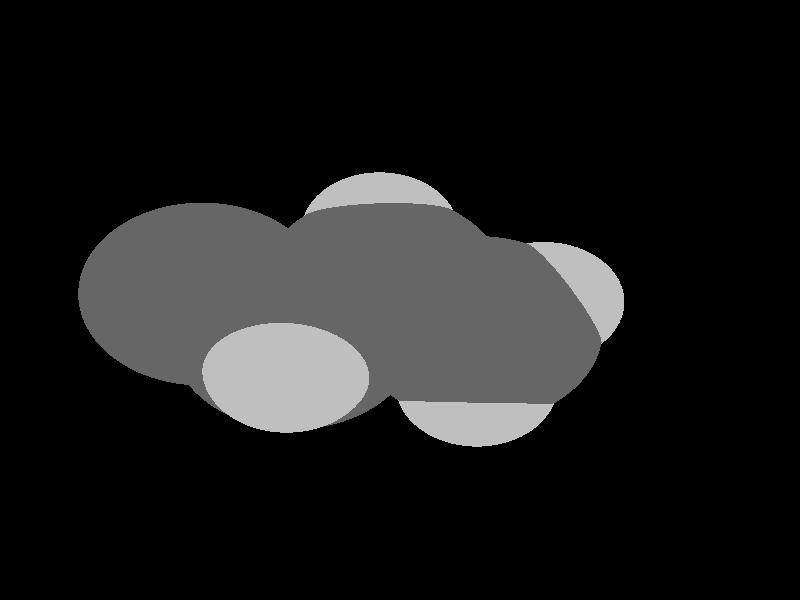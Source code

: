 global_settings {
	ambient_light rgb <0.200000002980232, 0.200000002980232, 0.200000002980232>
	max_trace_level 15
}

background { color rgb <0,0,0> }

camera {
	perspective
	location <-1.69543714105402, 14.0155837502395, -11.2326780890345>
	angle 40
	up <-0.0933716976408256, -0.719918149359635, -0.687749652346164>
	right <0.992249392007106, -0.124172285173741, -0.00473155960114669> * 1
	direction <-0.081993110327627, -0.682860968146027, 0.725932523063592> }

light_source {
	<55.2432275750079, 5.42461065903469, -82.557678851655>
	color rgb <1, 1, 1>
	fade_distance 136.330246093814
	fade_power 0
	spotlight
	area_light <20, 0, 0>, <0, 0, 20>, 20, 20
	circular
	orient
	point_at <-55.2432275750079, -5.42461065903469, 82.557678851655>
}

light_source {
	<-61.3592627583211, -50.8535914589581, -7.81671545852326>
	color rgb <0.300000011920929, 0.300000011920929, 0.300000011920929> shadowless
	fade_distance 136.330246093814
	fade_power 0
	parallel
	point_at <61.3592627583211, 50.8535914589581, 7.81671545852326>
}

#default {
	finish {ambient 0.5 diffuse 1 specular 0.2 roughness .01 metallic 1}
}

union {
cylinder {
	<-1.87860157915199, 4.00428020379986, 0.183726147368216>, 	<-2.56410157915199, 3.75128020379986, -0.0262738526317837>, 0.075
	pigment { rgbt <0.400000005960464, 0.400000005960464, 0.400000005960464, 0> }
}
cylinder {
	<-1.78139842084801, 3.84171979620014, 0.0622738526317837>, 	<-2.46689842084801, 3.58871979620014, -0.147726147368216>, 0.075
	pigment { rgbt <0.400000005960464, 0.400000005960464, 0.400000005960464, 0> }
}
cylinder {
	<-2.56410157915199, 3.75128020379986, -0.0262738526317837>, 	<-3.24960157915199, 3.49828020379986, -0.236273852631784>, 0.075
	pigment { rgbt <0.400000005960464, 0.400000005960464, 0.400000005960464, 0> }
}
cylinder {
	<-2.46689842084801, 3.58871979620014, -0.147726147368216>, 	<-3.15239842084801, 3.33571979620014, -0.357726147368216>, 0.075
	pigment { rgbt <0.400000005960464, 0.400000005960464, 0.400000005960464, 0> }
}
cylinder {
	<-3.201, 3.417, -0.297>, 	<-3.7605, 3.837, 0.00950000000000001>, 0.075
	pigment { rgbt <0.400000005960464, 0.400000005960464, 0.400000005960464, 0> }
}
cylinder {
	<-3.7605, 3.837, 0.00950000000000001>, 	<-4.32, 4.257, 0.316>, 0.075
	pigment { rgbt <0.400000005960464, 0.400000005960464, 0.400000005960464, 0> }
}
cylinder {
	<-4.32, 4.257, 0.316>, 	<-5.005, 4.0045, 0.105>, 0.075
	pigment { rgbt <0.400000005960464, 0.400000005960464, 0.400000005960464, 0> }
}
cylinder {
	<-5.005, 4.0045, 0.105>, 	<-5.69, 3.752, -0.106>, 0.075
	pigment { rgbt <0.400000005960464, 0.400000005960464, 0.400000005960464, 0> }
}
cylinder {
	<-1.83, 3.923, 0.123>, 	<-1.30408363882092, 3.63035569808988, -0.0871845465387316>, 0.075
	pigment { rgbt <0.400000005960464, 0.400000005960464, 0.400000005960464, 0> }
}
cylinder {
	<-1.30408363882092, 3.63035569808988, -0.0871845465387316>, 	<-0.978634220020683, 3.44926051831962, -0.217251689455641>, 0.075
	pigment { rgbt <0.75, 0.75, 0.75, 0> }
}
cylinder {
	<-1.83, 3.923, 0.123>, 	<-1.78111670834037, 4.42778771863979, 0.50927196753965>, 0.075
	pigment { rgbt <0.400000005960464, 0.400000005960464, 0.400000005960464, 0> }
}
cylinder {
	<-1.78111670834037, 4.42778771863979, 0.50927196753965>, 	<-1.7508665772663, 4.74016223629218, 0.748306149805363>, 0.075
	pigment { rgbt <0.75, 0.75, 0.75, 0> }
}
cylinder {
	<-3.201, 3.417, -0.297>, 	<-3.2967940218837, 2.91703797258383, -0.680754773928956>, 0.075
	pigment { rgbt <0.400000005960464, 0.400000005960464, 0.400000005960464, 0> }
}
cylinder {
	<-3.2967940218837, 2.91703797258383, -0.680754773928956>, 	<-3.35607361660231, 2.6076497062063, -0.918231257560286>, 0.075
	pigment { rgbt <0.75, 0.75, 0.75, 0> }
}
cylinder {
	<-4.32, 4.257, 0.316>, 	<-4.25200869961037, 4.87949252998656, 0.118838941009483>, 0.075
	pigment { rgbt <0.400000005960464, 0.400000005960464, 0.400000005960464, 0> }
}
cylinder {
	<-4.25200869961037, 4.87949252998656, 0.118838941009483>, 	<-4.20918401916693, 5.27157274498951, -0.0053439956128758>, 0.075
	pigment { rgbt <0.75, 0.75, 0.75, 0> }
}
cylinder {
	<-4.32, 4.257, 0.316>, 	<-4.27641886662141, 4.21291910072136, 0.9695669890166>, 0.075
	pigment { rgbt <0.400000005960464, 0.400000005960464, 0.400000005960464, 0> }
}
cylinder {
	<-4.27641886662141, 4.21291910072136, 0.9695669890166>, 	<-4.24896905907831, 4.18515451298073, 1.38121961652363>, 0.075
	pigment { rgbt <0.75, 0.75, 0.75, 0> }
}
sphere {
	<-1.83, 3.923, 0.123>, 0.4104
	pigment { rgbt <0.400000005960464, 0.400000005960464, 0.400000005960464,0> }
}
sphere {
	<-3.201, 3.417, -0.297>, 0.4104
	pigment { rgbt <0.400000005960464, 0.400000005960464, 0.400000005960464,0> }
}
sphere {
	<-4.32, 4.257, 0.316>, 0.4104
	pigment { rgbt <0.400000005960464, 0.400000005960464, 0.400000005960464,0> }
}
sphere {
	<-5.69, 3.752, -0.106>, 0.4104
	pigment { rgbt <0.400000005960464, 0.400000005960464, 0.400000005960464,0> }
}
sphere {
	<-0.978634220020683, 3.44926051831962, -0.217251689455641>, 0.1674
	pigment { rgbt <0.75, 0.75, 0.75,0> }
}
sphere {
	<-1.7508665772663, 4.74016223629218, 0.748306149805363>, 0.1674
	pigment { rgbt <0.75, 0.75, 0.75,0> }
}
sphere {
	<-3.35607361660231, 2.6076497062063, -0.918231257560286>, 0.1674
	pigment { rgbt <0.75, 0.75, 0.75,0> }
}
sphere {
	<-4.20918401916693, 5.27157274498951, -0.0053439956128758>, 0.1674
	pigment { rgbt <0.75, 0.75, 0.75,0> }
}
sphere {
	<-4.24896905907831, 4.18515451298073, 1.38121961652363>, 0.1674
	pigment { rgbt <0.75, 0.75, 0.75,0> }
}
}
merge {
}
union {
}
merge {
sphere {
	<-1.83, 3.923, 0.123>, 1.69983
	pigment { rgbt <0, 0, 0,0> }
}
sphere {
	<-3.201, 3.417, -0.297>, 1.69983
	pigment { rgbt <0, 0, 0,0> }
}
sphere {
	<-4.32, 4.257, 0.316>, 1.69983
	pigment { rgbt <0, 0, 0,0> }
}
sphere {
	<-5.69, 3.752, -0.106>, 1.69983
	pigment { rgbt <0, 0, 0,0> }
}
sphere {
	<-0.978634220020683, 3.44926051831962, -0.217251689455641>, 1.09989
	pigment { rgbt <0, 0, 0,0> }
}
sphere {
	<-1.7508665772663, 4.74016223629218, 0.748306149805363>, 1.09989
	pigment { rgbt <0, 0, 0,0> }
}
sphere {
	<-3.35607361660231, 2.6076497062063, -0.918231257560286>, 1.09989
	pigment { rgbt <0, 0, 0,0> }
}
sphere {
	<-4.20918401916693, 5.27157274498951, -0.0053439956128758>, 1.09989
	pigment { rgbt <0, 0, 0,0> }
}
sphere {
	<-4.24896905907831, 4.18515451298073, 1.38121961652363>, 1.09989
	pigment { rgbt <0, 0, 0,0> }
}
sphere {
	<-1.83, 3.923, 0.123>, 1.7
	pigment { rgbt <0.400000005960464, 0.400000005960464, 0.400000005960464,0.350000023841858> }
}
sphere {
	<-3.201, 3.417, -0.297>, 1.7
	pigment { rgbt <0.400000005960464, 0.400000005960464, 0.400000005960464,0.350000023841858> }
}
sphere {
	<-4.32, 4.257, 0.316>, 1.7
	pigment { rgbt <0.400000005960464, 0.400000005960464, 0.400000005960464,0.350000023841858> }
}
sphere {
	<-5.69, 3.752, -0.106>, 1.7
	pigment { rgbt <0.400000005960464, 0.400000005960464, 0.400000005960464,0.350000023841858> }
}
sphere {
	<-0.978634220020683, 3.44926051831962, -0.217251689455641>, 1.1
	pigment { rgbt <0.75, 0.75, 0.75,0.350000023841858> }
}
sphere {
	<-1.7508665772663, 4.74016223629218, 0.748306149805363>, 1.1
	pigment { rgbt <0.75, 0.75, 0.75,0.350000023841858> }
}
sphere {
	<-3.35607361660231, 2.6076497062063, -0.918231257560286>, 1.1
	pigment { rgbt <0.75, 0.75, 0.75,0.350000023841858> }
}
sphere {
	<-4.20918401916693, 5.27157274498951, -0.0053439956128758>, 1.1
	pigment { rgbt <0.75, 0.75, 0.75,0.350000023841858> }
}
sphere {
	<-4.24896905907831, 4.18515451298073, 1.38121961652363>, 1.1
	pigment { rgbt <0.75, 0.75, 0.75,0.350000023841858> }
}
}
